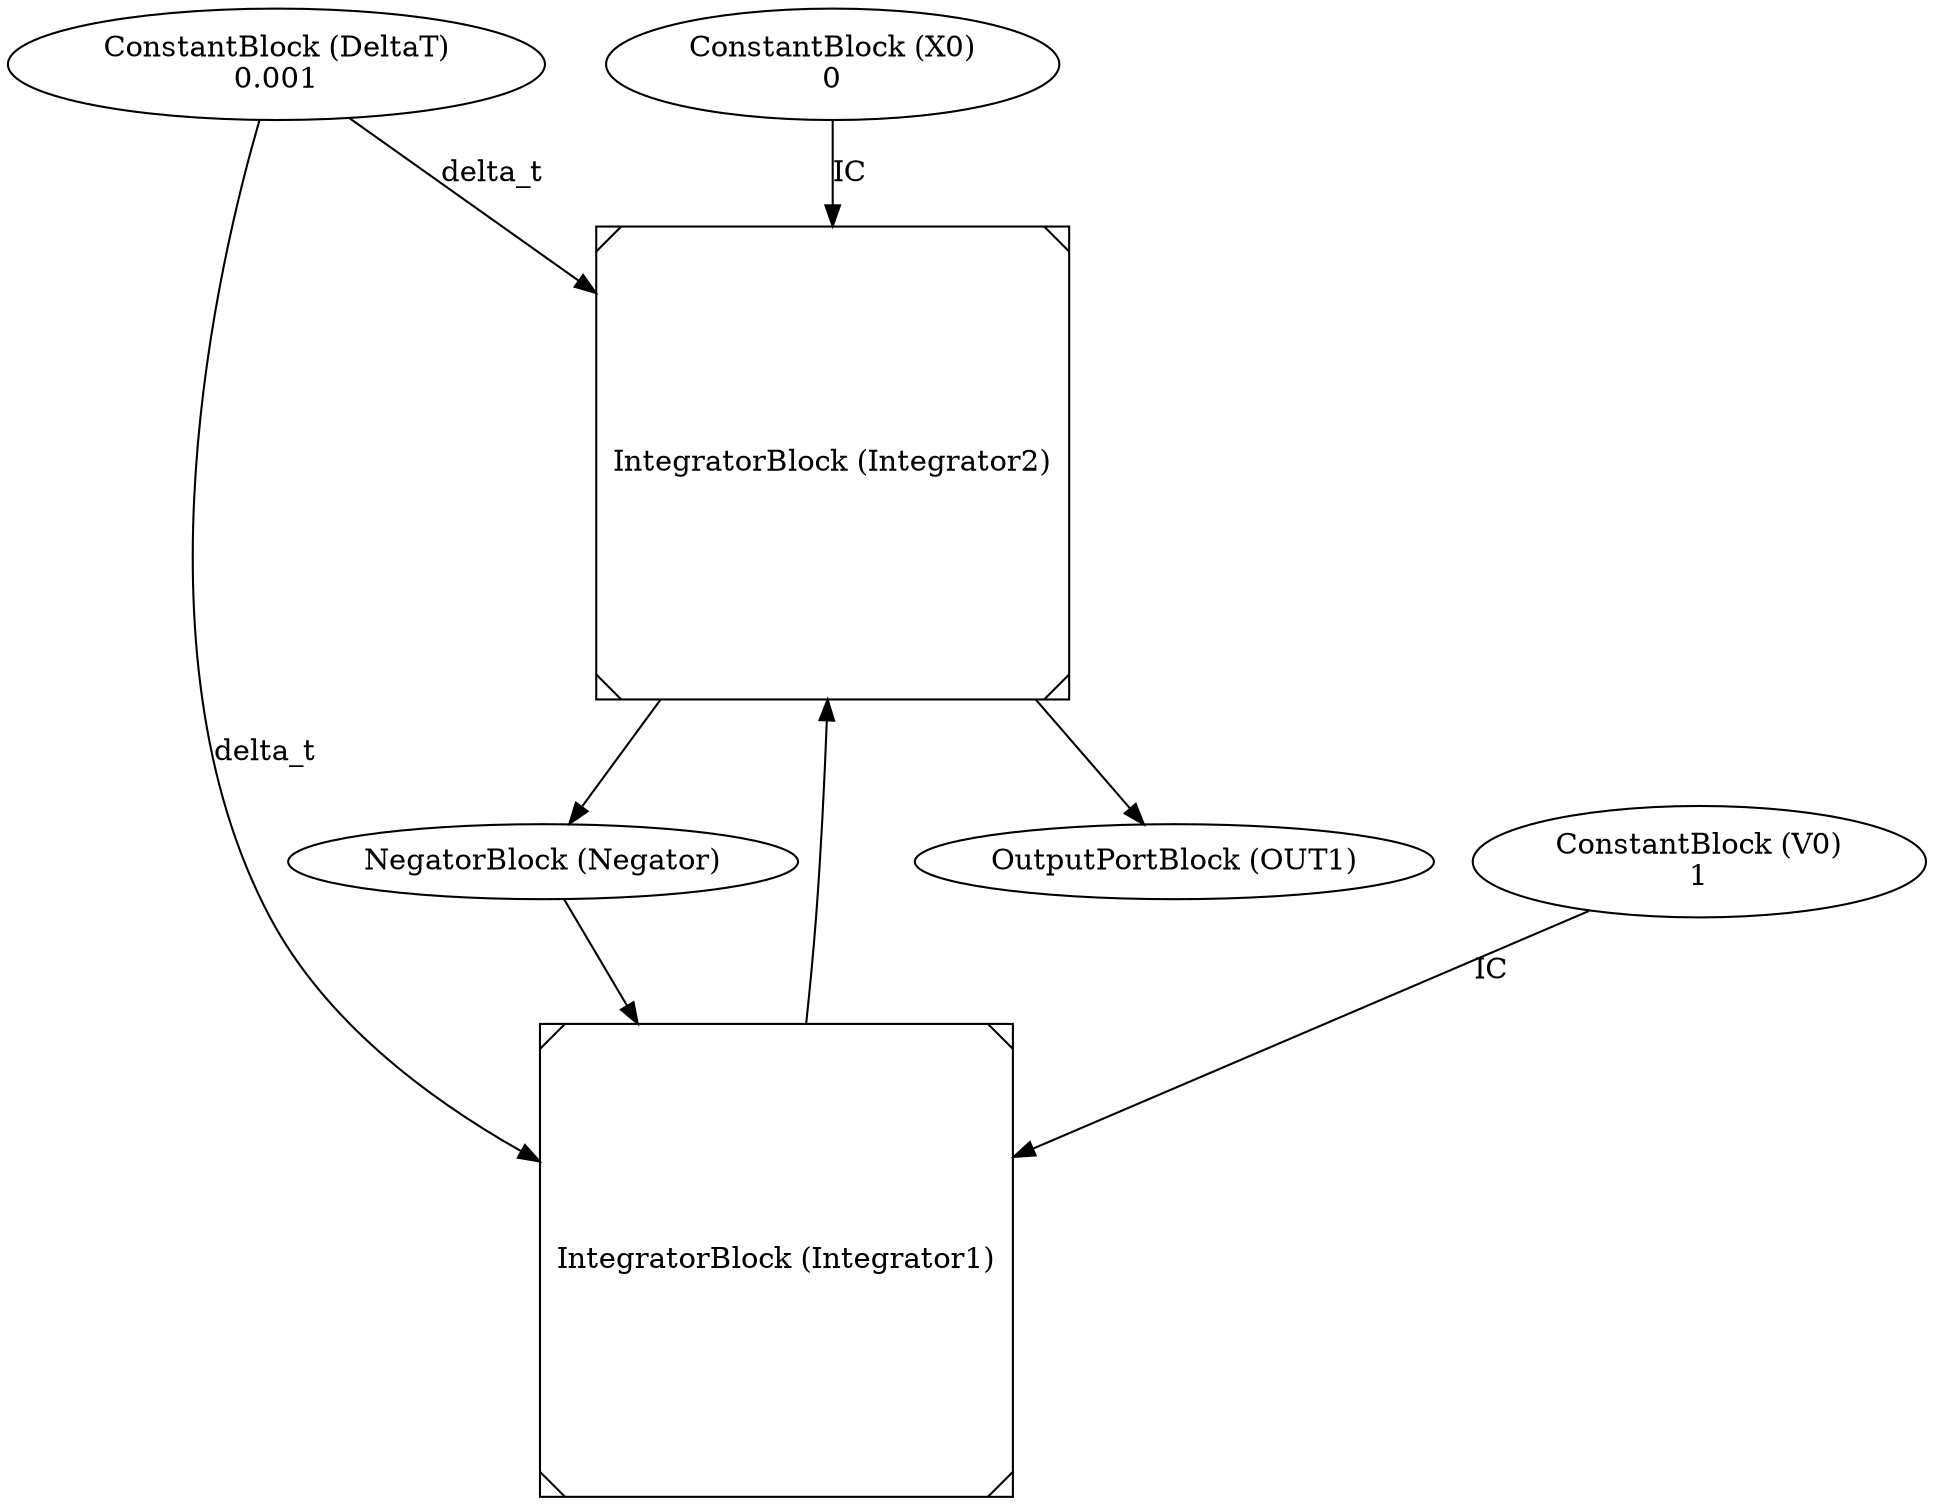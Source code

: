digraph graphname
{OUT1 [label="OutputPortBlock (OUT1)"];
Integrator2 -> OUT1 [label=""];
DeltaT [label="ConstantBlock (DeltaT)\n0.001"];
Negator [label="NegatorBlock (Negator)"];
Integrator2 -> Negator [label=""];
Integrator1 [label="IntegratorBlock (Integrator1)",shape=Msquare];
DeltaT -> Integrator1 [label="delta_t"];
V0 -> Integrator1 [label="IC"];
Negator -> Integrator1 [label=""];
Integrator2 [label="IntegratorBlock (Integrator2)",shape=Msquare];
DeltaT -> Integrator2 [label="delta_t"];
X0 -> Integrator2 [label="IC"];
Integrator1 -> Integrator2 [label=""];
X0 [label="ConstantBlock (X0)\n0"];
V0 [label="ConstantBlock (V0)\n1"];

}
